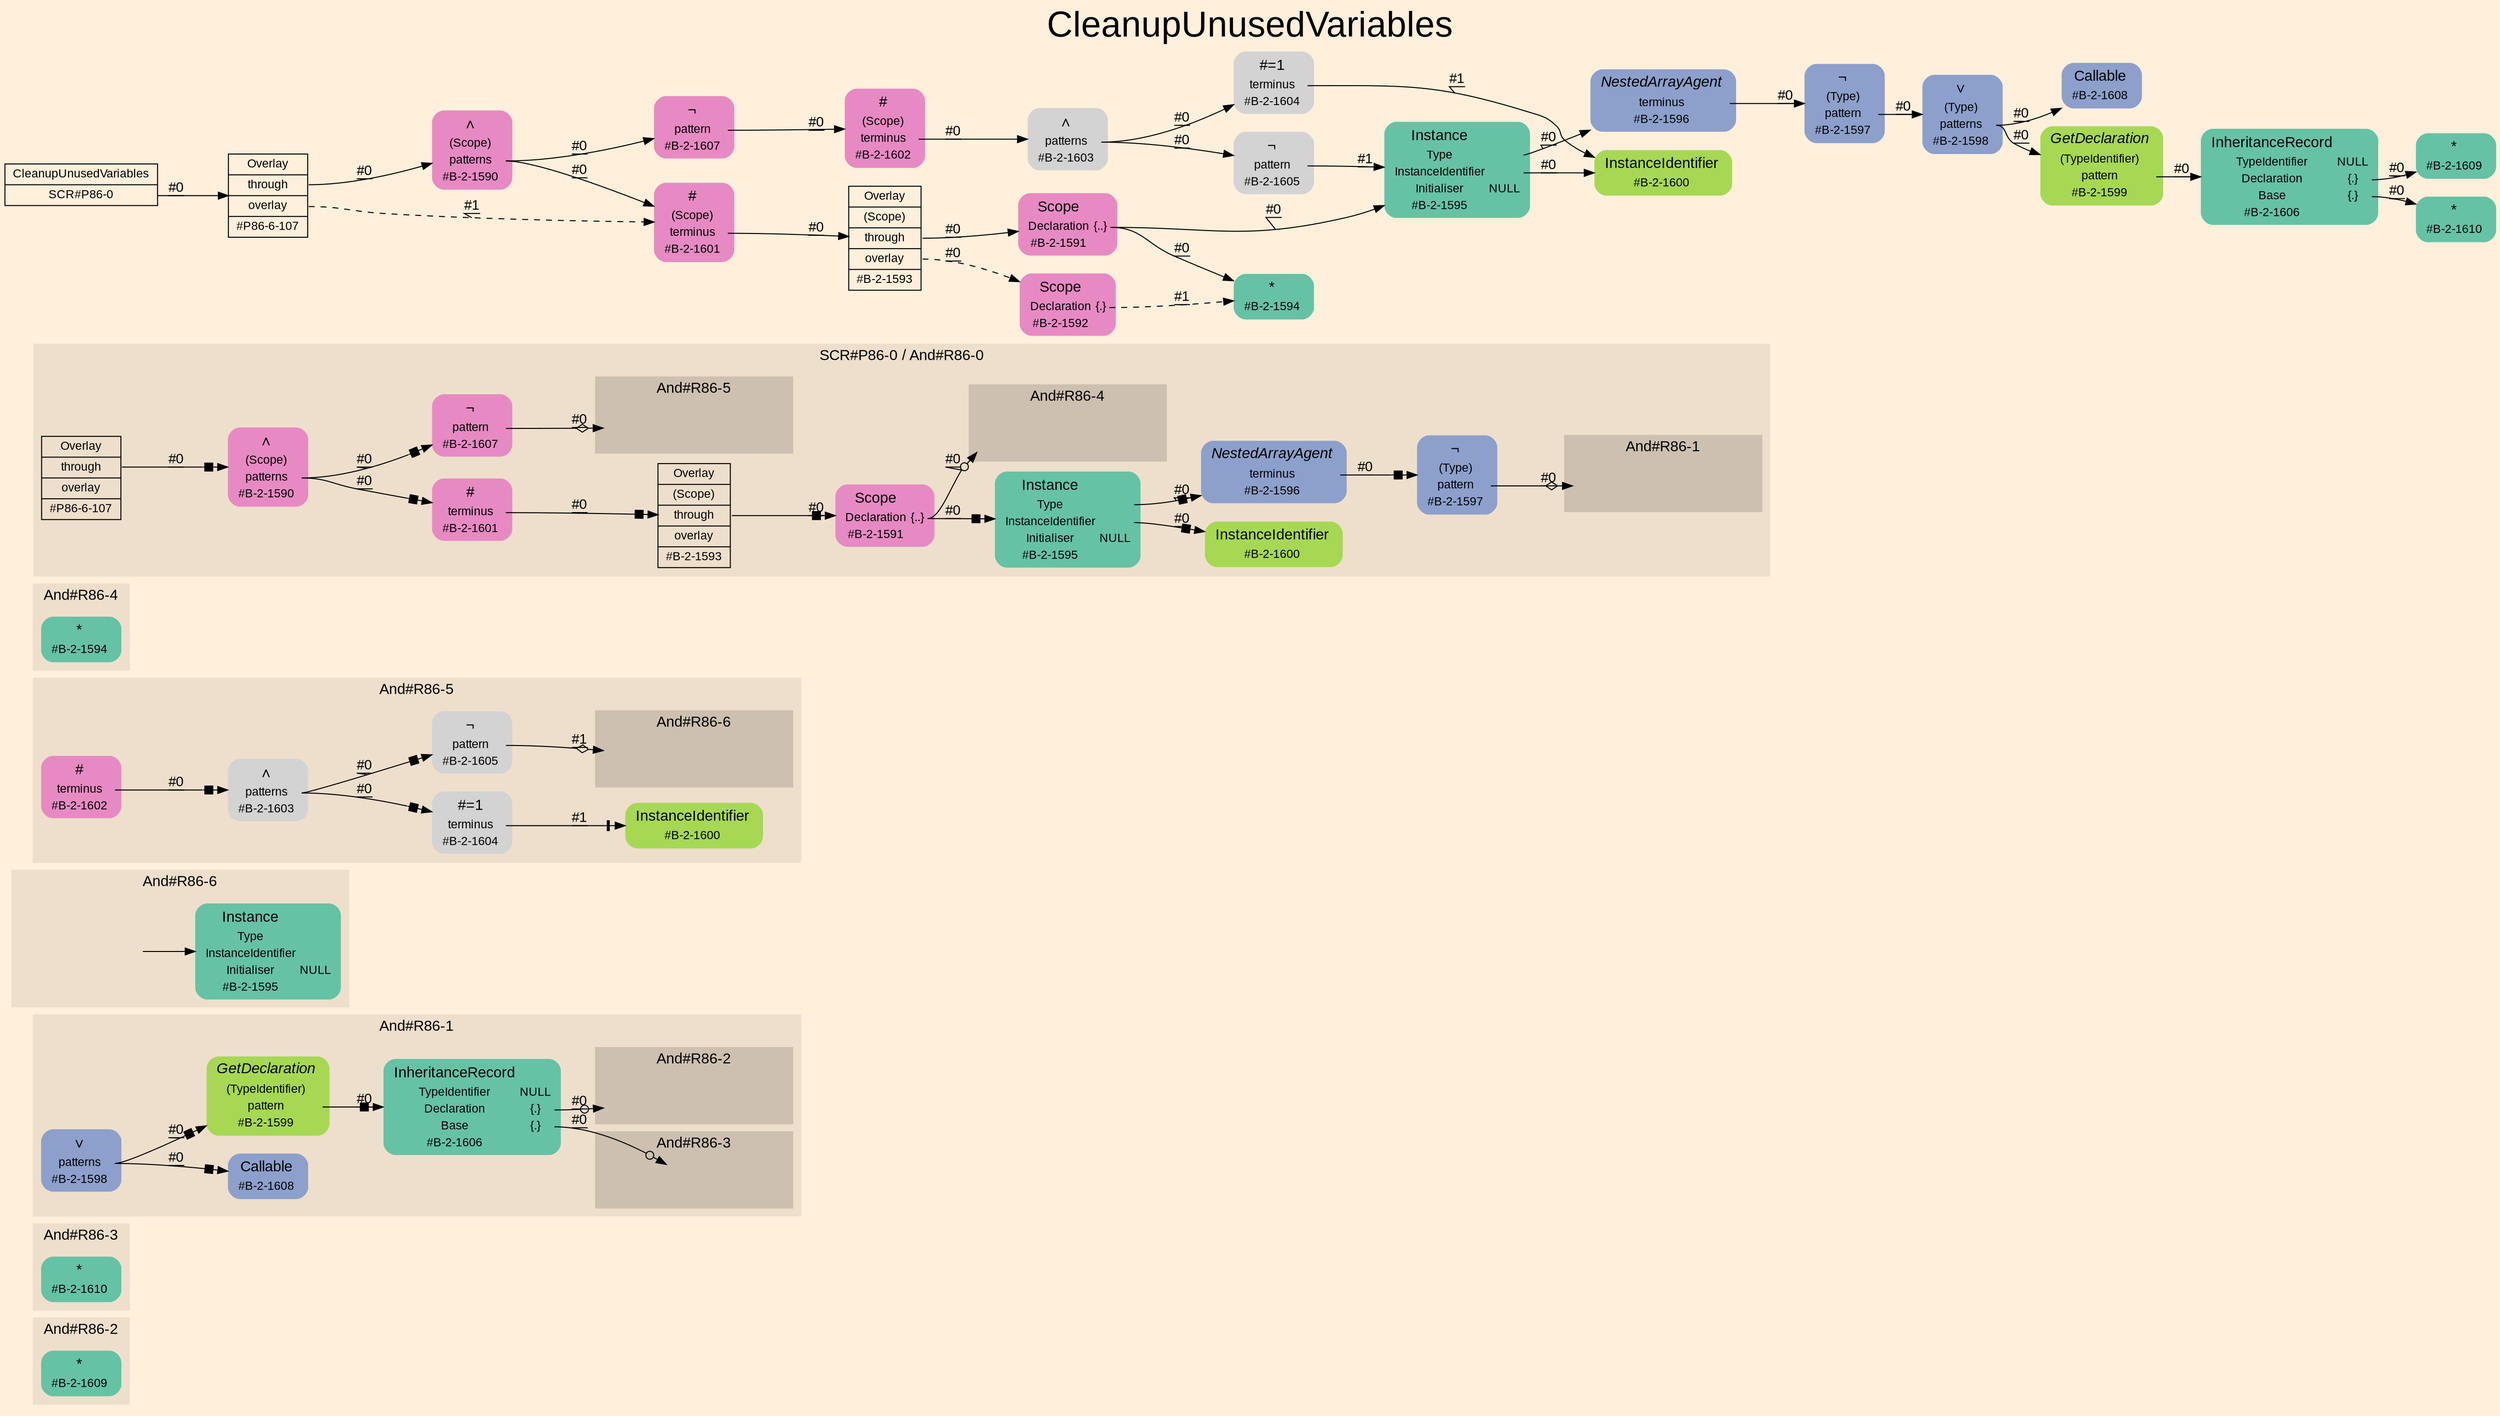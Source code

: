 digraph "CleanupUnusedVariables" {
label = "CleanupUnusedVariables"
labelloc = t
fontsize = "36"
graph [
    rankdir = "LR"
    ranksep = 0.3
    bgcolor = antiquewhite1
    color = black
    fontcolor = black
    fontname = "Arial"
];
node [
    fontname = "Arial"
];
edge [
    fontname = "Arial"
];

// -------------------- figure And#R86-2 --------------------
// -------- region And#R86-2 ----------
subgraph "clusterAnd#R86-2" {
    label = "And#R86-2"
    style = "filled"
    color = antiquewhite2
    fontsize = "15"
    // -------- block And#R86-2[#B-2-1609] ----------
    "And#R86-2[#B-2-1609]" [
        shape = "plaintext"
        fillcolor = "/set28/1"
        label = <<TABLE BORDER="0" CELLBORDER="0" CELLSPACING="0">
         <TR><TD><FONT POINT-SIZE="15.0">*</FONT></TD><TD></TD></TR>
         <TR><TD>#B-2-1609</TD><TD PORT="port0"></TD></TR>
        </TABLE>>
        style = "rounded,filled"
        fontsize = "12"
    ];
    
}


// -------------------- figure And#R86-3 --------------------
// -------- region And#R86-3 ----------
subgraph "clusterAnd#R86-3" {
    label = "And#R86-3"
    style = "filled"
    color = antiquewhite2
    fontsize = "15"
    // -------- block And#R86-3[#B-2-1610] ----------
    "And#R86-3[#B-2-1610]" [
        shape = "plaintext"
        fillcolor = "/set28/1"
        label = <<TABLE BORDER="0" CELLBORDER="0" CELLSPACING="0">
         <TR><TD><FONT POINT-SIZE="15.0">*</FONT></TD><TD></TD></TR>
         <TR><TD>#B-2-1610</TD><TD PORT="port0"></TD></TR>
        </TABLE>>
        style = "rounded,filled"
        fontsize = "12"
    ];
    
}


// -------------------- figure And#R86-1 --------------------
// -------- region And#R86-1 ----------
subgraph "clusterAnd#R86-1" {
    label = "And#R86-1"
    style = "filled"
    color = antiquewhite2
    fontsize = "15"
    // -------- block And#R86-1[#B-2-1606] ----------
    "And#R86-1[#B-2-1606]" [
        shape = "plaintext"
        fillcolor = "/set28/1"
        label = <<TABLE BORDER="0" CELLBORDER="0" CELLSPACING="0">
         <TR><TD><FONT POINT-SIZE="15.0">InheritanceRecord</FONT></TD><TD></TD></TR>
         <TR><TD>TypeIdentifier</TD><TD PORT="port0">NULL</TD></TR>
         <TR><TD>Declaration</TD><TD PORT="port1">{.}</TD></TR>
         <TR><TD>Base</TD><TD PORT="port2">{.}</TD></TR>
         <TR><TD>#B-2-1606</TD><TD PORT="port3"></TD></TR>
        </TABLE>>
        style = "rounded,filled"
        fontsize = "12"
    ];
    
    "And#R86-1[#B-2-1606]":port1 -> "#0->And#R86-1[#B-2-1609]" [
        arrowhead="normalnoneodot"
        label = "#0"
        decorate = true
        color = black
        fontcolor = black
    ];
    
    "And#R86-1[#B-2-1606]":port2 -> "#0->And#R86-1[#B-2-1610]" [
        arrowhead="normalnoneodot"
        label = "#0"
        decorate = true
        color = black
        fontcolor = black
    ];
    
    // -------- block And#R86-1[#B-2-1598] ----------
    "And#R86-1[#B-2-1598]" [
        shape = "plaintext"
        fillcolor = "/set28/3"
        label = <<TABLE BORDER="0" CELLBORDER="0" CELLSPACING="0">
         <TR><TD><FONT POINT-SIZE="15.0">∨</FONT></TD><TD></TD></TR>
         <TR><TD>patterns</TD><TD PORT="port0"></TD></TR>
         <TR><TD>#B-2-1598</TD><TD PORT="port1"></TD></TR>
        </TABLE>>
        style = "rounded,filled"
        fontsize = "12"
    ];
    
    "And#R86-1[#B-2-1598]":port0 -> "And#R86-1[#B-2-1608]" [
        arrowhead="normalnonebox"
        label = "#0"
        decorate = true
        color = black
        fontcolor = black
    ];
    
    "And#R86-1[#B-2-1598]":port0 -> "And#R86-1[#B-2-1599]" [
        arrowhead="normalnonebox"
        label = "#0"
        decorate = true
        color = black
        fontcolor = black
    ];
    
    // -------- block And#R86-1[#B-2-1599] ----------
    "And#R86-1[#B-2-1599]" [
        shape = "plaintext"
        fillcolor = "/set28/5"
        label = <<TABLE BORDER="0" CELLBORDER="0" CELLSPACING="0">
         <TR><TD><FONT POINT-SIZE="15.0"><I>GetDeclaration</I></FONT></TD><TD></TD></TR>
         <TR><TD>(TypeIdentifier)</TD><TD PORT="port0"></TD></TR>
         <TR><TD>pattern</TD><TD PORT="port1"></TD></TR>
         <TR><TD>#B-2-1599</TD><TD PORT="port2"></TD></TR>
        </TABLE>>
        style = "rounded,filled"
        fontsize = "12"
    ];
    
    "And#R86-1[#B-2-1599]":port1 -> "And#R86-1[#B-2-1606]" [
        arrowhead="normalnonebox"
        label = "#0"
        decorate = true
        color = black
        fontcolor = black
    ];
    
    // -------- block And#R86-1[#B-2-1608] ----------
    "And#R86-1[#B-2-1608]" [
        shape = "plaintext"
        fillcolor = "/set28/3"
        label = <<TABLE BORDER="0" CELLBORDER="0" CELLSPACING="0">
         <TR><TD><FONT POINT-SIZE="15.0">Callable</FONT></TD><TD></TD></TR>
         <TR><TD>#B-2-1608</TD><TD PORT="port0"></TD></TR>
        </TABLE>>
        style = "rounded,filled"
        fontsize = "12"
    ];
    
    // -------- region And#R86-1[And#R86-2] ----------
    subgraph "clusterAnd#R86-1[And#R86-2]" {
        label = "And#R86-2"
        style = "filled"
        color = antiquewhite3
        fontsize = "15"
        // -------- block #0->And#R86-1[#B-2-1609] ----------
        "#0->And#R86-1[#B-2-1609]" [
            shape = "none"
            style = "invisible"
        ];
        
    }
    
    // -------- region And#R86-1[And#R86-3] ----------
    subgraph "clusterAnd#R86-1[And#R86-3]" {
        label = "And#R86-3"
        style = "filled"
        color = antiquewhite3
        fontsize = "15"
        // -------- block #0->And#R86-1[#B-2-1610] ----------
        "#0->And#R86-1[#B-2-1610]" [
            shape = "none"
            style = "invisible"
        ];
        
    }
    
}


// -------------------- figure And#R86-6 --------------------
// -------- block And#R86-6[#B-2-1595] ----------
"And#R86-6[#B-2-1595]" [
    shape = "plaintext"
    fillcolor = "/set28/1"
    label = <<TABLE BORDER="0" CELLBORDER="0" CELLSPACING="0">
     <TR><TD><FONT POINT-SIZE="15.0">Instance</FONT></TD><TD></TD></TR>
     <TR><TD>Type</TD><TD PORT="port0"></TD></TR>
     <TR><TD>InstanceIdentifier</TD><TD PORT="port1"></TD></TR>
     <TR><TD>Initialiser</TD><TD PORT="port2">NULL</TD></TR>
     <TR><TD>#B-2-1595</TD><TD PORT="port3"></TD></TR>
    </TABLE>>
    style = "rounded,filled"
    fontsize = "12"
];

// -------- region And#R86-6 ----------
subgraph "clusterAnd#R86-6" {
    label = "And#R86-6"
    style = "filled"
    color = antiquewhite2
    fontsize = "15"
    // -------- block And#R86-6[trivial] ----------
    "And#R86-6[trivial]" [
        shape = "none"
        style = "invisible"
    ];
    
    "And#R86-6[trivial]" -> "And#R86-6[#B-2-1595]" [
        color = black
        fontcolor = black
    ];
    
}


// -------------------- figure And#R86-5 --------------------
// -------- block And#R86-5[#B-2-1600] ----------
"And#R86-5[#B-2-1600]" [
    shape = "plaintext"
    fillcolor = "/set28/5"
    label = <<TABLE BORDER="0" CELLBORDER="0" CELLSPACING="0">
     <TR><TD><FONT POINT-SIZE="15.0">InstanceIdentifier</FONT></TD><TD></TD></TR>
     <TR><TD>#B-2-1600</TD><TD PORT="port0"></TD></TR>
    </TABLE>>
    style = "rounded,filled"
    fontsize = "12"
];

// -------- region And#R86-5 ----------
subgraph "clusterAnd#R86-5" {
    label = "And#R86-5"
    style = "filled"
    color = antiquewhite2
    fontsize = "15"
    // -------- block And#R86-5[#B-2-1602] ----------
    "And#R86-5[#B-2-1602]" [
        shape = "plaintext"
        fillcolor = "/set28/4"
        label = <<TABLE BORDER="0" CELLBORDER="0" CELLSPACING="0">
         <TR><TD><FONT POINT-SIZE="15.0">#</FONT></TD><TD></TD></TR>
         <TR><TD>terminus</TD><TD PORT="port0"></TD></TR>
         <TR><TD>#B-2-1602</TD><TD PORT="port1"></TD></TR>
        </TABLE>>
        style = "rounded,filled"
        fontsize = "12"
    ];
    
    "And#R86-5[#B-2-1602]":port0 -> "And#R86-5[#B-2-1603]" [
        arrowhead="normalnonebox"
        label = "#0"
        decorate = true
        color = black
        fontcolor = black
    ];
    
    // -------- block And#R86-5[#B-2-1603] ----------
    "And#R86-5[#B-2-1603]" [
        shape = "plaintext"
        label = <<TABLE BORDER="0" CELLBORDER="0" CELLSPACING="0">
         <TR><TD><FONT POINT-SIZE="15.0">∧</FONT></TD><TD></TD></TR>
         <TR><TD>patterns</TD><TD PORT="port0"></TD></TR>
         <TR><TD>#B-2-1603</TD><TD PORT="port1"></TD></TR>
        </TABLE>>
        style = "rounded,filled"
        fontsize = "12"
    ];
    
    "And#R86-5[#B-2-1603]":port0 -> "And#R86-5[#B-2-1604]" [
        arrowhead="normalnonebox"
        label = "#0"
        decorate = true
        color = black
        fontcolor = black
    ];
    
    "And#R86-5[#B-2-1603]":port0 -> "And#R86-5[#B-2-1605]" [
        arrowhead="normalnonebox"
        label = "#0"
        decorate = true
        color = black
        fontcolor = black
    ];
    
    // -------- block And#R86-5[#B-2-1604] ----------
    "And#R86-5[#B-2-1604]" [
        shape = "plaintext"
        label = <<TABLE BORDER="0" CELLBORDER="0" CELLSPACING="0">
         <TR><TD><FONT POINT-SIZE="15.0">#=1</FONT></TD><TD></TD></TR>
         <TR><TD>terminus</TD><TD PORT="port0"></TD></TR>
         <TR><TD>#B-2-1604</TD><TD PORT="port1"></TD></TR>
        </TABLE>>
        style = "rounded,filled"
        fontsize = "12"
    ];
    
    "And#R86-5[#B-2-1604]":port0 -> "And#R86-5[#B-2-1600]" [
        arrowhead="normalnonetee"
        label = "#1"
        decorate = true
        color = black
        fontcolor = black
    ];
    
    // -------- block And#R86-5[#B-2-1605] ----------
    "And#R86-5[#B-2-1605]" [
        shape = "plaintext"
        label = <<TABLE BORDER="0" CELLBORDER="0" CELLSPACING="0">
         <TR><TD><FONT POINT-SIZE="15.0">¬</FONT></TD><TD></TD></TR>
         <TR><TD>pattern</TD><TD PORT="port0"></TD></TR>
         <TR><TD>#B-2-1605</TD><TD PORT="port1"></TD></TR>
        </TABLE>>
        style = "rounded,filled"
        fontsize = "12"
    ];
    
    "And#R86-5[#B-2-1605]":port0 -> "#1->And#R86-5[#B-2-1595]" [
        arrowhead="normalnoneodiamond"
        label = "#1"
        decorate = true
        color = black
        fontcolor = black
    ];
    
    // -------- region And#R86-5[And#R86-6] ----------
    subgraph "clusterAnd#R86-5[And#R86-6]" {
        label = "And#R86-6"
        style = "filled"
        color = antiquewhite3
        fontsize = "15"
        // -------- block #1->And#R86-5[#B-2-1595] ----------
        "#1->And#R86-5[#B-2-1595]" [
            shape = "none"
            style = "invisible"
        ];
        
    }
    
}


// -------------------- figure And#R86-4 --------------------
// -------- region And#R86-4 ----------
subgraph "clusterAnd#R86-4" {
    label = "And#R86-4"
    style = "filled"
    color = antiquewhite2
    fontsize = "15"
    // -------- block And#R86-4[#B-2-1594] ----------
    "And#R86-4[#B-2-1594]" [
        shape = "plaintext"
        fillcolor = "/set28/1"
        label = <<TABLE BORDER="0" CELLBORDER="0" CELLSPACING="0">
         <TR><TD><FONT POINT-SIZE="15.0">*</FONT></TD><TD></TD></TR>
         <TR><TD>#B-2-1594</TD><TD PORT="port0"></TD></TR>
        </TABLE>>
        style = "rounded,filled"
        fontsize = "12"
    ];
    
}


// -------------------- figure And#R86-0 --------------------
// -------- region And#R86-0 ----------
subgraph "clusterAnd#R86-0" {
    label = "SCR#P86-0 / And#R86-0"
    style = "filled"
    color = antiquewhite2
    fontsize = "15"
    // -------- block And#R86-0[#B-2-1590] ----------
    "And#R86-0[#B-2-1590]" [
        shape = "plaintext"
        fillcolor = "/set28/4"
        label = <<TABLE BORDER="0" CELLBORDER="0" CELLSPACING="0">
         <TR><TD><FONT POINT-SIZE="15.0">∧</FONT></TD><TD></TD></TR>
         <TR><TD>(Scope)</TD><TD PORT="port0"></TD></TR>
         <TR><TD>patterns</TD><TD PORT="port1"></TD></TR>
         <TR><TD>#B-2-1590</TD><TD PORT="port2"></TD></TR>
        </TABLE>>
        style = "rounded,filled"
        fontsize = "12"
    ];
    
    "And#R86-0[#B-2-1590]":port1 -> "And#R86-0[#B-2-1601]" [
        arrowhead="normalnonebox"
        label = "#0"
        decorate = true
        color = black
        fontcolor = black
    ];
    
    "And#R86-0[#B-2-1590]":port1 -> "And#R86-0[#B-2-1607]" [
        arrowhead="normalnonebox"
        label = "#0"
        decorate = true
        color = black
        fontcolor = black
    ];
    
    // -------- block And#R86-0[#B-2-1591] ----------
    "And#R86-0[#B-2-1591]" [
        shape = "plaintext"
        fillcolor = "/set28/4"
        label = <<TABLE BORDER="0" CELLBORDER="0" CELLSPACING="0">
         <TR><TD><FONT POINT-SIZE="15.0">Scope</FONT></TD><TD></TD></TR>
         <TR><TD>Declaration</TD><TD PORT="port0">{..}</TD></TR>
         <TR><TD>#B-2-1591</TD><TD PORT="port1"></TD></TR>
        </TABLE>>
        style = "rounded,filled"
        fontsize = "12"
    ];
    
    "And#R86-0[#B-2-1591]":port0 -> "And#R86-0[#B-2-1595]" [
        arrowhead="normalnonebox"
        label = "#0"
        decorate = true
        color = black
        fontcolor = black
    ];
    
    "And#R86-0[#B-2-1591]":port0 -> "#0->And#R86-0[#B-2-1594]" [
        arrowhead="normalnoneodot"
        label = "#0"
        decorate = true
        color = black
        fontcolor = black
    ];
    
    // -------- block And#R86-0[#B-2-1593] ----------
    "And#R86-0[#B-2-1593]" [
        shape = "record"
        fillcolor = antiquewhite2
        label = "<fixed> Overlay | <port0> (Scope) | <port1> through | <port2> overlay | <port3> #B-2-1593"
        style = "filled"
        fontsize = "12"
        color = black
        fontcolor = black
    ];
    
    "And#R86-0[#B-2-1593]":port1 -> "And#R86-0[#B-2-1591]" [
        arrowhead="normalnonebox"
        label = "#0"
        decorate = true
        color = black
        fontcolor = black
    ];
    
    // -------- block And#R86-0[#B-2-1595] ----------
    "And#R86-0[#B-2-1595]" [
        shape = "plaintext"
        fillcolor = "/set28/1"
        label = <<TABLE BORDER="0" CELLBORDER="0" CELLSPACING="0">
         <TR><TD><FONT POINT-SIZE="15.0">Instance</FONT></TD><TD></TD></TR>
         <TR><TD>Type</TD><TD PORT="port0"></TD></TR>
         <TR><TD>InstanceIdentifier</TD><TD PORT="port1"></TD></TR>
         <TR><TD>Initialiser</TD><TD PORT="port2">NULL</TD></TR>
         <TR><TD>#B-2-1595</TD><TD PORT="port3"></TD></TR>
        </TABLE>>
        style = "rounded,filled"
        fontsize = "12"
    ];
    
    "And#R86-0[#B-2-1595]":port0 -> "And#R86-0[#B-2-1596]" [
        arrowhead="normalnonebox"
        label = "#0"
        decorate = true
        color = black
        fontcolor = black
    ];
    
    "And#R86-0[#B-2-1595]":port1 -> "And#R86-0[#B-2-1600]" [
        arrowhead="normalnonebox"
        label = "#0"
        decorate = true
        color = black
        fontcolor = black
    ];
    
    // -------- block And#R86-0[#B-2-1596] ----------
    "And#R86-0[#B-2-1596]" [
        shape = "plaintext"
        fillcolor = "/set28/3"
        label = <<TABLE BORDER="0" CELLBORDER="0" CELLSPACING="0">
         <TR><TD><FONT POINT-SIZE="15.0"><I>NestedArrayAgent</I></FONT></TD><TD></TD></TR>
         <TR><TD>terminus</TD><TD PORT="port0"></TD></TR>
         <TR><TD>#B-2-1596</TD><TD PORT="port1"></TD></TR>
        </TABLE>>
        style = "rounded,filled"
        fontsize = "12"
    ];
    
    "And#R86-0[#B-2-1596]":port0 -> "And#R86-0[#B-2-1597]" [
        arrowhead="normalnonebox"
        label = "#0"
        decorate = true
        color = black
        fontcolor = black
    ];
    
    // -------- block And#R86-0[#B-2-1597] ----------
    "And#R86-0[#B-2-1597]" [
        shape = "plaintext"
        fillcolor = "/set28/3"
        label = <<TABLE BORDER="0" CELLBORDER="0" CELLSPACING="0">
         <TR><TD><FONT POINT-SIZE="15.0">¬</FONT></TD><TD></TD></TR>
         <TR><TD>(Type)</TD><TD PORT="port0"></TD></TR>
         <TR><TD>pattern</TD><TD PORT="port1"></TD></TR>
         <TR><TD>#B-2-1597</TD><TD PORT="port2"></TD></TR>
        </TABLE>>
        style = "rounded,filled"
        fontsize = "12"
    ];
    
    "And#R86-0[#B-2-1597]":port1 -> "#0->And#R86-0[#B-2-1598]" [
        arrowhead="normalnoneodiamond"
        label = "#0"
        decorate = true
        color = black
        fontcolor = black
    ];
    
    // -------- block And#R86-0[#B-2-1600] ----------
    "And#R86-0[#B-2-1600]" [
        shape = "plaintext"
        fillcolor = "/set28/5"
        label = <<TABLE BORDER="0" CELLBORDER="0" CELLSPACING="0">
         <TR><TD><FONT POINT-SIZE="15.0">InstanceIdentifier</FONT></TD><TD></TD></TR>
         <TR><TD>#B-2-1600</TD><TD PORT="port0"></TD></TR>
        </TABLE>>
        style = "rounded,filled"
        fontsize = "12"
    ];
    
    // -------- block And#R86-0[#B-2-1601] ----------
    "And#R86-0[#B-2-1601]" [
        shape = "plaintext"
        fillcolor = "/set28/4"
        label = <<TABLE BORDER="0" CELLBORDER="0" CELLSPACING="0">
         <TR><TD><FONT POINT-SIZE="15.0">#</FONT></TD><TD></TD></TR>
         <TR><TD>terminus</TD><TD PORT="port0"></TD></TR>
         <TR><TD>#B-2-1601</TD><TD PORT="port1"></TD></TR>
        </TABLE>>
        style = "rounded,filled"
        fontsize = "12"
    ];
    
    "And#R86-0[#B-2-1601]":port0 -> "And#R86-0[#B-2-1593]" [
        arrowhead="normalnonebox"
        label = "#0"
        decorate = true
        color = black
        fontcolor = black
    ];
    
    // -------- block And#R86-0[#B-2-1607] ----------
    "And#R86-0[#B-2-1607]" [
        shape = "plaintext"
        fillcolor = "/set28/4"
        label = <<TABLE BORDER="0" CELLBORDER="0" CELLSPACING="0">
         <TR><TD><FONT POINT-SIZE="15.0">¬</FONT></TD><TD></TD></TR>
         <TR><TD>pattern</TD><TD PORT="port0"></TD></TR>
         <TR><TD>#B-2-1607</TD><TD PORT="port1"></TD></TR>
        </TABLE>>
        style = "rounded,filled"
        fontsize = "12"
    ];
    
    "And#R86-0[#B-2-1607]":port0 -> "#0->And#R86-0[#B-2-1602]" [
        arrowhead="normalnoneodiamond"
        label = "#0"
        decorate = true
        color = black
        fontcolor = black
    ];
    
    // -------- block And#R86-0[#P86-6-107] ----------
    "And#R86-0[#P86-6-107]" [
        shape = "record"
        fillcolor = antiquewhite2
        label = "<fixed> Overlay | <port0> through | <port1> overlay | <port2> #P86-6-107"
        style = "filled"
        fontsize = "12"
        color = black
        fontcolor = black
    ];
    
    "And#R86-0[#P86-6-107]":port0 -> "And#R86-0[#B-2-1590]" [
        arrowhead="normalnonebox"
        label = "#0"
        decorate = true
        color = black
        fontcolor = black
    ];
    
    // -------- region And#R86-0[And#R86-4] ----------
    subgraph "clusterAnd#R86-0[And#R86-4]" {
        label = "And#R86-4"
        style = "filled"
        color = antiquewhite3
        fontsize = "15"
        // -------- block #0->And#R86-0[#B-2-1594] ----------
        "#0->And#R86-0[#B-2-1594]" [
            shape = "none"
            style = "invisible"
        ];
        
    }
    
    // -------- region And#R86-0[And#R86-1] ----------
    subgraph "clusterAnd#R86-0[And#R86-1]" {
        label = "And#R86-1"
        style = "filled"
        color = antiquewhite3
        fontsize = "15"
        // -------- block #0->And#R86-0[#B-2-1598] ----------
        "#0->And#R86-0[#B-2-1598]" [
            shape = "none"
            style = "invisible"
        ];
        
    }
    
    // -------- region And#R86-0[And#R86-5] ----------
    subgraph "clusterAnd#R86-0[And#R86-5]" {
        label = "And#R86-5"
        style = "filled"
        color = antiquewhite3
        fontsize = "15"
        // -------- block #0->And#R86-0[#B-2-1602] ----------
        "#0->And#R86-0[#B-2-1602]" [
            shape = "none"
            style = "invisible"
        ];
        
    }
    
}


// -------------------- transformation figure --------------------
// -------- block CR#P86-0 ----------
"CR#P86-0" [
    shape = "record"
    fillcolor = antiquewhite1
    label = "<fixed> CleanupUnusedVariables | <port0> SCR#P86-0"
    style = "filled"
    fontsize = "12"
    color = black
    fontcolor = black
];

"CR#P86-0":port0 -> "#P86-6-107" [
    label = "#0"
    decorate = true
    color = black
    fontcolor = black
];

// -------- block #P86-6-107 ----------
"#P86-6-107" [
    shape = "record"
    fillcolor = antiquewhite1
    label = "<fixed> Overlay | <port0> through | <port1> overlay | <port2> #P86-6-107"
    style = "filled"
    fontsize = "12"
    color = black
    fontcolor = black
];

"#P86-6-107":port0 -> "#B-2-1590" [
    label = "#0"
    decorate = true
    color = black
    fontcolor = black
];

"#P86-6-107":port1 -> "#B-2-1601" [
    style="dashed"
    label = "#1"
    decorate = true
    color = black
    fontcolor = black
];

// -------- block #B-2-1590 ----------
"#B-2-1590" [
    shape = "plaintext"
    fillcolor = "/set28/4"
    label = <<TABLE BORDER="0" CELLBORDER="0" CELLSPACING="0">
     <TR><TD><FONT POINT-SIZE="15.0">∧</FONT></TD><TD></TD></TR>
     <TR><TD>(Scope)</TD><TD PORT="port0"></TD></TR>
     <TR><TD>patterns</TD><TD PORT="port1"></TD></TR>
     <TR><TD>#B-2-1590</TD><TD PORT="port2"></TD></TR>
    </TABLE>>
    style = "rounded,filled"
    fontsize = "12"
];

"#B-2-1590":port1 -> "#B-2-1601" [
    label = "#0"
    decorate = true
    color = black
    fontcolor = black
];

"#B-2-1590":port1 -> "#B-2-1607" [
    label = "#0"
    decorate = true
    color = black
    fontcolor = black
];

// -------- block #B-2-1601 ----------
"#B-2-1601" [
    shape = "plaintext"
    fillcolor = "/set28/4"
    label = <<TABLE BORDER="0" CELLBORDER="0" CELLSPACING="0">
     <TR><TD><FONT POINT-SIZE="15.0">#</FONT></TD><TD></TD></TR>
     <TR><TD>(Scope)</TD><TD PORT="port0"></TD></TR>
     <TR><TD>terminus</TD><TD PORT="port1"></TD></TR>
     <TR><TD>#B-2-1601</TD><TD PORT="port2"></TD></TR>
    </TABLE>>
    style = "rounded,filled"
    fontsize = "12"
];

"#B-2-1601":port1 -> "#B-2-1593" [
    label = "#0"
    decorate = true
    color = black
    fontcolor = black
];

// -------- block #B-2-1593 ----------
"#B-2-1593" [
    shape = "record"
    fillcolor = antiquewhite1
    label = "<fixed> Overlay | <port0> (Scope) | <port1> through | <port2> overlay | <port3> #B-2-1593"
    style = "filled"
    fontsize = "12"
    color = black
    fontcolor = black
];

"#B-2-1593":port1 -> "#B-2-1591" [
    label = "#0"
    decorate = true
    color = black
    fontcolor = black
];

"#B-2-1593":port2 -> "#B-2-1592" [
    style="dashed"
    label = "#0"
    decorate = true
    color = black
    fontcolor = black
];

// -------- block #B-2-1591 ----------
"#B-2-1591" [
    shape = "plaintext"
    fillcolor = "/set28/4"
    label = <<TABLE BORDER="0" CELLBORDER="0" CELLSPACING="0">
     <TR><TD><FONT POINT-SIZE="15.0">Scope</FONT></TD><TD></TD></TR>
     <TR><TD>Declaration</TD><TD PORT="port0">{..}</TD></TR>
     <TR><TD>#B-2-1591</TD><TD PORT="port1"></TD></TR>
    </TABLE>>
    style = "rounded,filled"
    fontsize = "12"
];

"#B-2-1591":port0 -> "#B-2-1595" [
    label = "#0"
    decorate = true
    color = black
    fontcolor = black
];

"#B-2-1591":port0 -> "#B-2-1594" [
    label = "#0"
    decorate = true
    color = black
    fontcolor = black
];

// -------- block #B-2-1595 ----------
"#B-2-1595" [
    shape = "plaintext"
    fillcolor = "/set28/1"
    label = <<TABLE BORDER="0" CELLBORDER="0" CELLSPACING="0">
     <TR><TD><FONT POINT-SIZE="15.0">Instance</FONT></TD><TD></TD></TR>
     <TR><TD>Type</TD><TD PORT="port0"></TD></TR>
     <TR><TD>InstanceIdentifier</TD><TD PORT="port1"></TD></TR>
     <TR><TD>Initialiser</TD><TD PORT="port2">NULL</TD></TR>
     <TR><TD>#B-2-1595</TD><TD PORT="port3"></TD></TR>
    </TABLE>>
    style = "rounded,filled"
    fontsize = "12"
];

"#B-2-1595":port0 -> "#B-2-1596" [
    label = "#0"
    decorate = true
    color = black
    fontcolor = black
];

"#B-2-1595":port1 -> "#B-2-1600" [
    label = "#0"
    decorate = true
    color = black
    fontcolor = black
];

// -------- block #B-2-1596 ----------
"#B-2-1596" [
    shape = "plaintext"
    fillcolor = "/set28/3"
    label = <<TABLE BORDER="0" CELLBORDER="0" CELLSPACING="0">
     <TR><TD><FONT POINT-SIZE="15.0"><I>NestedArrayAgent</I></FONT></TD><TD></TD></TR>
     <TR><TD>terminus</TD><TD PORT="port0"></TD></TR>
     <TR><TD>#B-2-1596</TD><TD PORT="port1"></TD></TR>
    </TABLE>>
    style = "rounded,filled"
    fontsize = "12"
];

"#B-2-1596":port0 -> "#B-2-1597" [
    label = "#0"
    decorate = true
    color = black
    fontcolor = black
];

// -------- block #B-2-1597 ----------
"#B-2-1597" [
    shape = "plaintext"
    fillcolor = "/set28/3"
    label = <<TABLE BORDER="0" CELLBORDER="0" CELLSPACING="0">
     <TR><TD><FONT POINT-SIZE="15.0">¬</FONT></TD><TD></TD></TR>
     <TR><TD>(Type)</TD><TD PORT="port0"></TD></TR>
     <TR><TD>pattern</TD><TD PORT="port1"></TD></TR>
     <TR><TD>#B-2-1597</TD><TD PORT="port2"></TD></TR>
    </TABLE>>
    style = "rounded,filled"
    fontsize = "12"
];

"#B-2-1597":port1 -> "#B-2-1598" [
    label = "#0"
    decorate = true
    color = black
    fontcolor = black
];

// -------- block #B-2-1598 ----------
"#B-2-1598" [
    shape = "plaintext"
    fillcolor = "/set28/3"
    label = <<TABLE BORDER="0" CELLBORDER="0" CELLSPACING="0">
     <TR><TD><FONT POINT-SIZE="15.0">∨</FONT></TD><TD></TD></TR>
     <TR><TD>(Type)</TD><TD PORT="port0"></TD></TR>
     <TR><TD>patterns</TD><TD PORT="port1"></TD></TR>
     <TR><TD>#B-2-1598</TD><TD PORT="port2"></TD></TR>
    </TABLE>>
    style = "rounded,filled"
    fontsize = "12"
];

"#B-2-1598":port1 -> "#B-2-1608" [
    label = "#0"
    decorate = true
    color = black
    fontcolor = black
];

"#B-2-1598":port1 -> "#B-2-1599" [
    label = "#0"
    decorate = true
    color = black
    fontcolor = black
];

// -------- block #B-2-1608 ----------
"#B-2-1608" [
    shape = "plaintext"
    fillcolor = "/set28/3"
    label = <<TABLE BORDER="0" CELLBORDER="0" CELLSPACING="0">
     <TR><TD><FONT POINT-SIZE="15.0">Callable</FONT></TD><TD></TD></TR>
     <TR><TD>#B-2-1608</TD><TD PORT="port0"></TD></TR>
    </TABLE>>
    style = "rounded,filled"
    fontsize = "12"
];

// -------- block #B-2-1599 ----------
"#B-2-1599" [
    shape = "plaintext"
    fillcolor = "/set28/5"
    label = <<TABLE BORDER="0" CELLBORDER="0" CELLSPACING="0">
     <TR><TD><FONT POINT-SIZE="15.0"><I>GetDeclaration</I></FONT></TD><TD></TD></TR>
     <TR><TD>(TypeIdentifier)</TD><TD PORT="port0"></TD></TR>
     <TR><TD>pattern</TD><TD PORT="port1"></TD></TR>
     <TR><TD>#B-2-1599</TD><TD PORT="port2"></TD></TR>
    </TABLE>>
    style = "rounded,filled"
    fontsize = "12"
];

"#B-2-1599":port1 -> "#B-2-1606" [
    label = "#0"
    decorate = true
    color = black
    fontcolor = black
];

// -------- block #B-2-1606 ----------
"#B-2-1606" [
    shape = "plaintext"
    fillcolor = "/set28/1"
    label = <<TABLE BORDER="0" CELLBORDER="0" CELLSPACING="0">
     <TR><TD><FONT POINT-SIZE="15.0">InheritanceRecord</FONT></TD><TD></TD></TR>
     <TR><TD>TypeIdentifier</TD><TD PORT="port0">NULL</TD></TR>
     <TR><TD>Declaration</TD><TD PORT="port1">{.}</TD></TR>
     <TR><TD>Base</TD><TD PORT="port2">{.}</TD></TR>
     <TR><TD>#B-2-1606</TD><TD PORT="port3"></TD></TR>
    </TABLE>>
    style = "rounded,filled"
    fontsize = "12"
];

"#B-2-1606":port1 -> "#B-2-1609" [
    label = "#0"
    decorate = true
    color = black
    fontcolor = black
];

"#B-2-1606":port2 -> "#B-2-1610" [
    label = "#0"
    decorate = true
    color = black
    fontcolor = black
];

// -------- block #B-2-1609 ----------
"#B-2-1609" [
    shape = "plaintext"
    fillcolor = "/set28/1"
    label = <<TABLE BORDER="0" CELLBORDER="0" CELLSPACING="0">
     <TR><TD><FONT POINT-SIZE="15.0">*</FONT></TD><TD></TD></TR>
     <TR><TD>#B-2-1609</TD><TD PORT="port0"></TD></TR>
    </TABLE>>
    style = "rounded,filled"
    fontsize = "12"
];

// -------- block #B-2-1610 ----------
"#B-2-1610" [
    shape = "plaintext"
    fillcolor = "/set28/1"
    label = <<TABLE BORDER="0" CELLBORDER="0" CELLSPACING="0">
     <TR><TD><FONT POINT-SIZE="15.0">*</FONT></TD><TD></TD></TR>
     <TR><TD>#B-2-1610</TD><TD PORT="port0"></TD></TR>
    </TABLE>>
    style = "rounded,filled"
    fontsize = "12"
];

// -------- block #B-2-1600 ----------
"#B-2-1600" [
    shape = "plaintext"
    fillcolor = "/set28/5"
    label = <<TABLE BORDER="0" CELLBORDER="0" CELLSPACING="0">
     <TR><TD><FONT POINT-SIZE="15.0">InstanceIdentifier</FONT></TD><TD></TD></TR>
     <TR><TD>#B-2-1600</TD><TD PORT="port0"></TD></TR>
    </TABLE>>
    style = "rounded,filled"
    fontsize = "12"
];

// -------- block #B-2-1594 ----------
"#B-2-1594" [
    shape = "plaintext"
    fillcolor = "/set28/1"
    label = <<TABLE BORDER="0" CELLBORDER="0" CELLSPACING="0">
     <TR><TD><FONT POINT-SIZE="15.0">*</FONT></TD><TD></TD></TR>
     <TR><TD>#B-2-1594</TD><TD PORT="port0"></TD></TR>
    </TABLE>>
    style = "rounded,filled"
    fontsize = "12"
];

// -------- block #B-2-1592 ----------
"#B-2-1592" [
    shape = "plaintext"
    fillcolor = "/set28/4"
    label = <<TABLE BORDER="0" CELLBORDER="0" CELLSPACING="0">
     <TR><TD><FONT POINT-SIZE="15.0">Scope</FONT></TD><TD></TD></TR>
     <TR><TD>Declaration</TD><TD PORT="port0">{.}</TD></TR>
     <TR><TD>#B-2-1592</TD><TD PORT="port1"></TD></TR>
    </TABLE>>
    style = "rounded,filled"
    fontsize = "12"
];

"#B-2-1592":port0 -> "#B-2-1594" [
    style="dashed"
    label = "#1"
    decorate = true
    color = black
    fontcolor = black
];

// -------- block #B-2-1607 ----------
"#B-2-1607" [
    shape = "plaintext"
    fillcolor = "/set28/4"
    label = <<TABLE BORDER="0" CELLBORDER="0" CELLSPACING="0">
     <TR><TD><FONT POINT-SIZE="15.0">¬</FONT></TD><TD></TD></TR>
     <TR><TD>pattern</TD><TD PORT="port0"></TD></TR>
     <TR><TD>#B-2-1607</TD><TD PORT="port1"></TD></TR>
    </TABLE>>
    style = "rounded,filled"
    fontsize = "12"
];

"#B-2-1607":port0 -> "#B-2-1602" [
    label = "#0"
    decorate = true
    color = black
    fontcolor = black
];

// -------- block #B-2-1602 ----------
"#B-2-1602" [
    shape = "plaintext"
    fillcolor = "/set28/4"
    label = <<TABLE BORDER="0" CELLBORDER="0" CELLSPACING="0">
     <TR><TD><FONT POINT-SIZE="15.0">#</FONT></TD><TD></TD></TR>
     <TR><TD>(Scope)</TD><TD PORT="port0"></TD></TR>
     <TR><TD>terminus</TD><TD PORT="port1"></TD></TR>
     <TR><TD>#B-2-1602</TD><TD PORT="port2"></TD></TR>
    </TABLE>>
    style = "rounded,filled"
    fontsize = "12"
];

"#B-2-1602":port1 -> "#B-2-1603" [
    label = "#0"
    decorate = true
    color = black
    fontcolor = black
];

// -------- block #B-2-1603 ----------
"#B-2-1603" [
    shape = "plaintext"
    label = <<TABLE BORDER="0" CELLBORDER="0" CELLSPACING="0">
     <TR><TD><FONT POINT-SIZE="15.0">∧</FONT></TD><TD></TD></TR>
     <TR><TD>patterns</TD><TD PORT="port0"></TD></TR>
     <TR><TD>#B-2-1603</TD><TD PORT="port1"></TD></TR>
    </TABLE>>
    style = "rounded,filled"
    fontsize = "12"
];

"#B-2-1603":port0 -> "#B-2-1604" [
    label = "#0"
    decorate = true
    color = black
    fontcolor = black
];

"#B-2-1603":port0 -> "#B-2-1605" [
    label = "#0"
    decorate = true
    color = black
    fontcolor = black
];

// -------- block #B-2-1604 ----------
"#B-2-1604" [
    shape = "plaintext"
    label = <<TABLE BORDER="0" CELLBORDER="0" CELLSPACING="0">
     <TR><TD><FONT POINT-SIZE="15.0">#=1</FONT></TD><TD></TD></TR>
     <TR><TD>terminus</TD><TD PORT="port0"></TD></TR>
     <TR><TD>#B-2-1604</TD><TD PORT="port1"></TD></TR>
    </TABLE>>
    style = "rounded,filled"
    fontsize = "12"
];

"#B-2-1604":port0 -> "#B-2-1600" [
    label = "#1"
    decorate = true
    color = black
    fontcolor = black
];

// -------- block #B-2-1605 ----------
"#B-2-1605" [
    shape = "plaintext"
    label = <<TABLE BORDER="0" CELLBORDER="0" CELLSPACING="0">
     <TR><TD><FONT POINT-SIZE="15.0">¬</FONT></TD><TD></TD></TR>
     <TR><TD>pattern</TD><TD PORT="port0"></TD></TR>
     <TR><TD>#B-2-1605</TD><TD PORT="port1"></TD></TR>
    </TABLE>>
    style = "rounded,filled"
    fontsize = "12"
];

"#B-2-1605":port0 -> "#B-2-1595" [
    label = "#1"
    decorate = true
    color = black
    fontcolor = black
];


}

